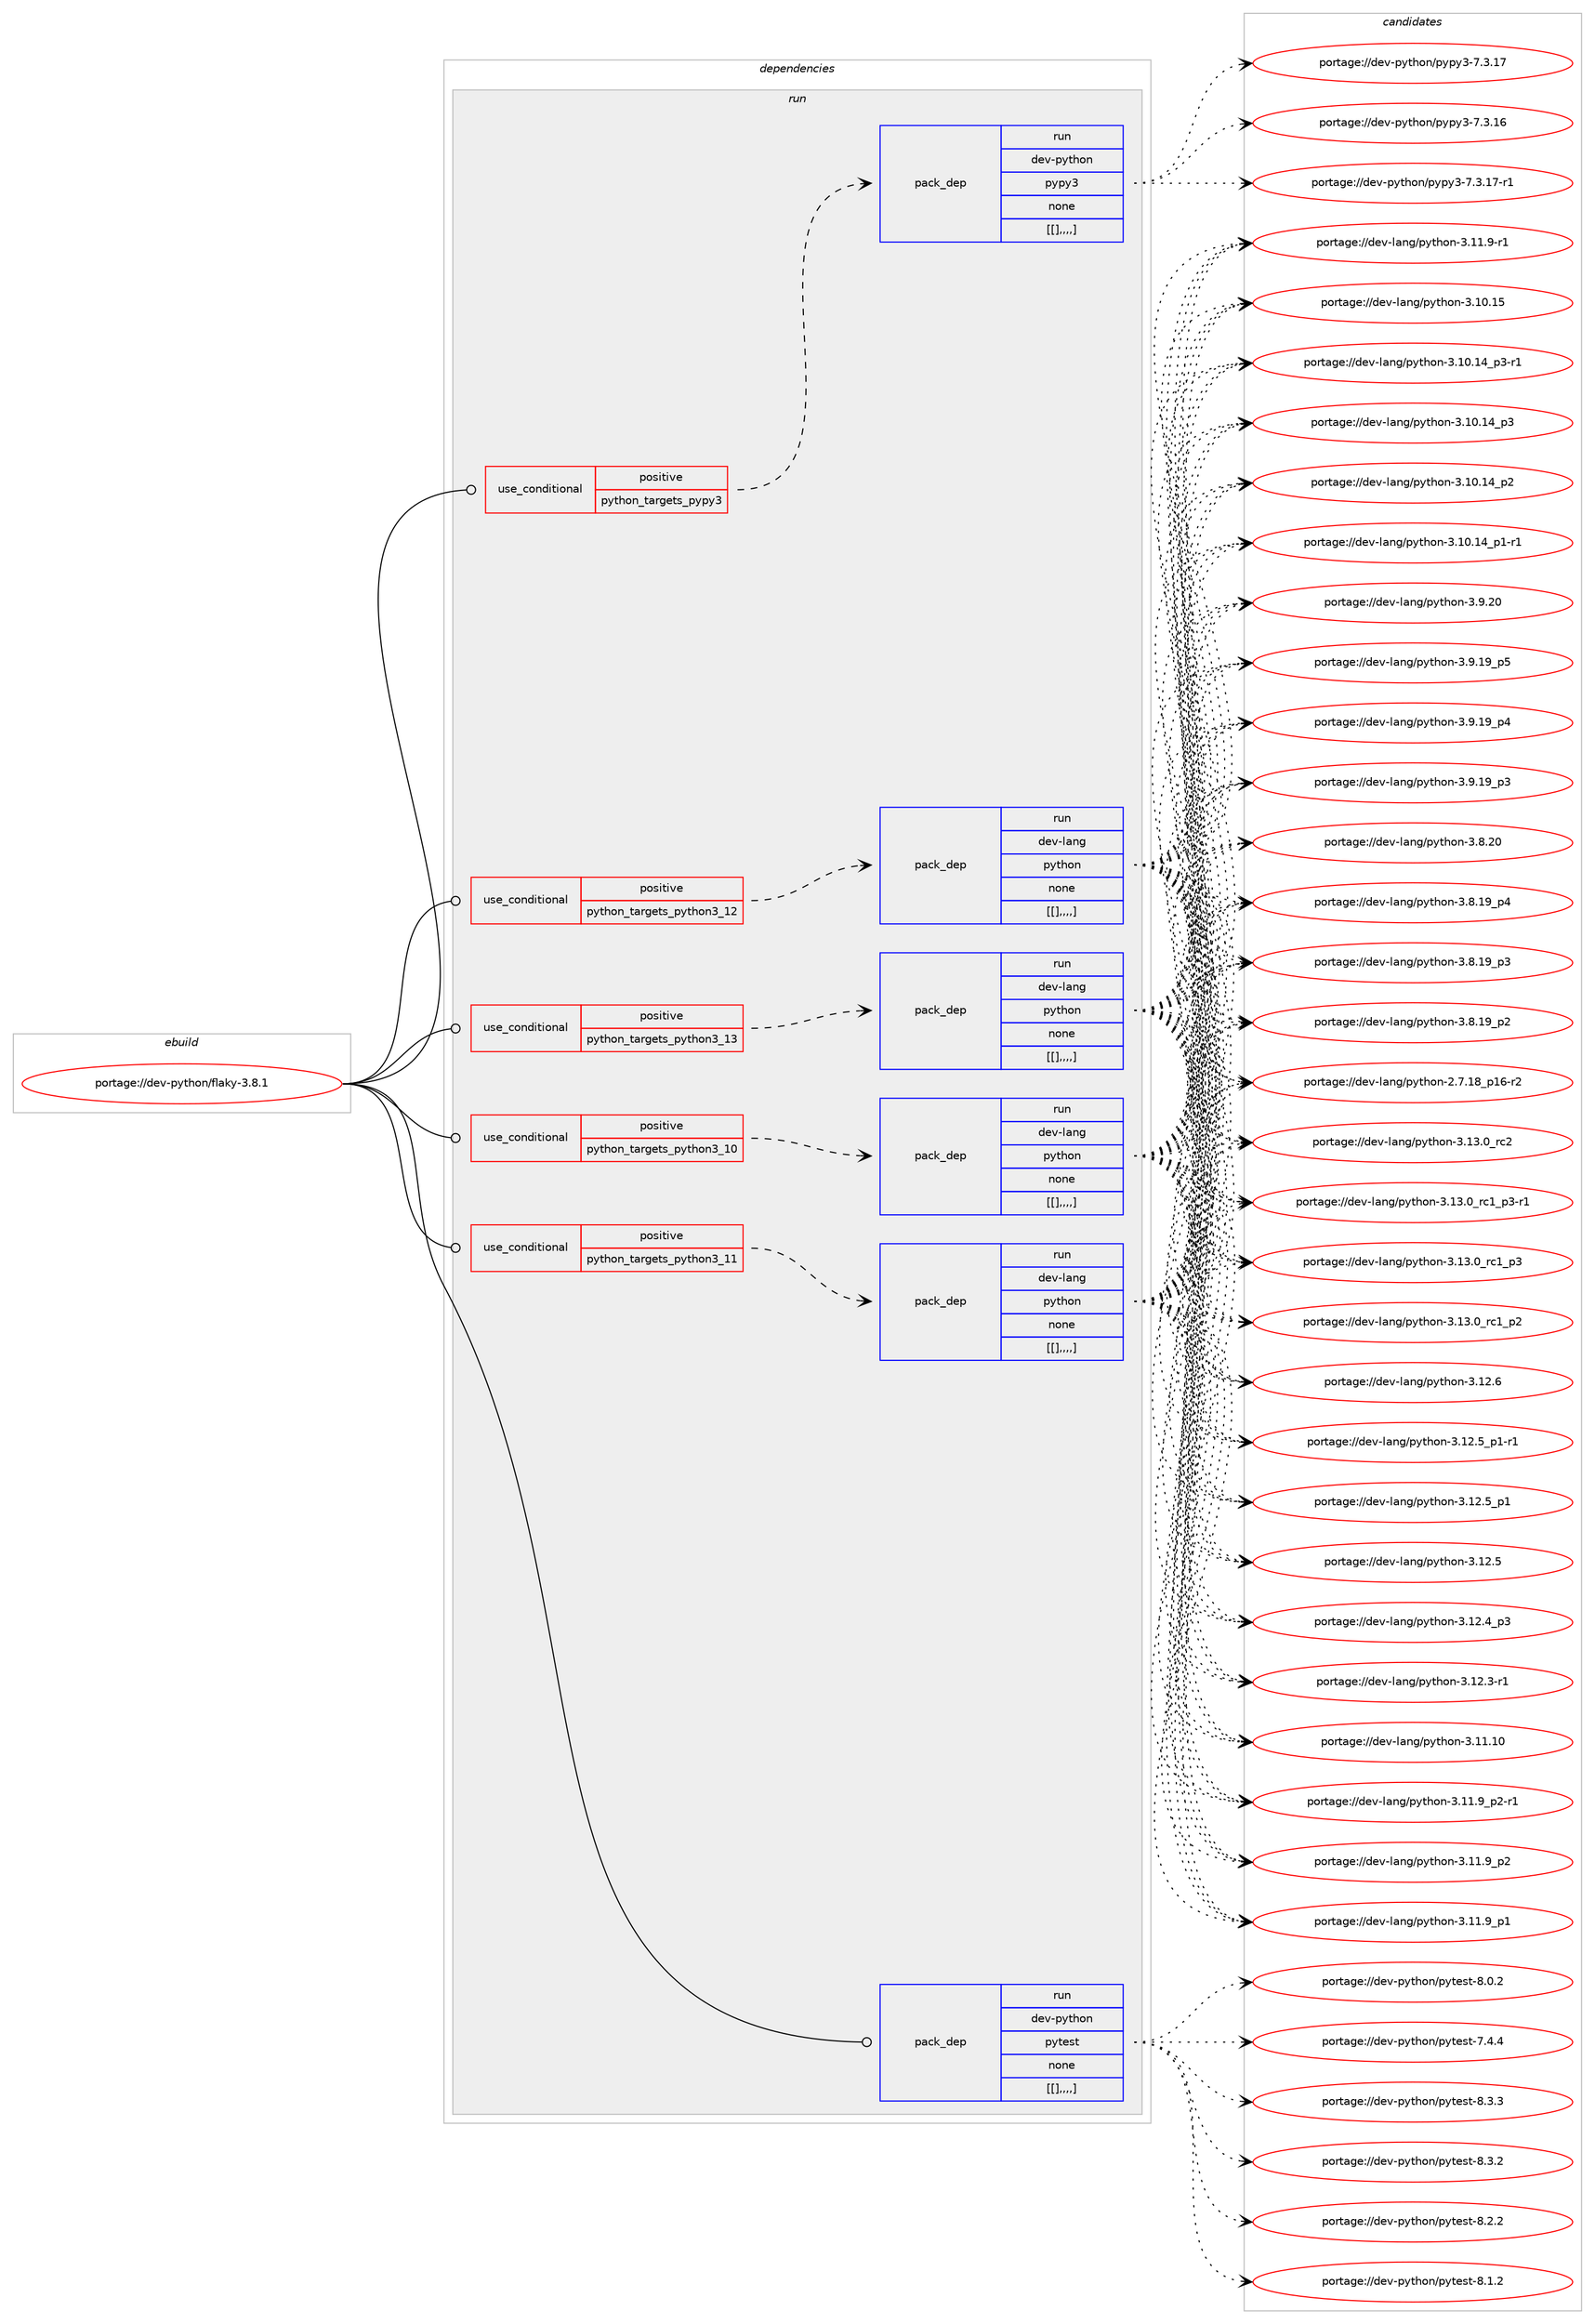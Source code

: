 digraph prolog {

# *************
# Graph options
# *************

newrank=true;
concentrate=true;
compound=true;
graph [rankdir=LR,fontname=Helvetica,fontsize=10,ranksep=1.5];#, ranksep=2.5, nodesep=0.2];
edge  [arrowhead=vee];
node  [fontname=Helvetica,fontsize=10];

# **********
# The ebuild
# **********

subgraph cluster_leftcol {
color=gray;
label=<<i>ebuild</i>>;
id [label="portage://dev-python/flaky-3.8.1", color=red, width=4, href="../dev-python/flaky-3.8.1.svg"];
}

# ****************
# The dependencies
# ****************

subgraph cluster_midcol {
color=gray;
label=<<i>dependencies</i>>;
subgraph cluster_compile {
fillcolor="#eeeeee";
style=filled;
label=<<i>compile</i>>;
}
subgraph cluster_compileandrun {
fillcolor="#eeeeee";
style=filled;
label=<<i>compile and run</i>>;
}
subgraph cluster_run {
fillcolor="#eeeeee";
style=filled;
label=<<i>run</i>>;
subgraph cond33377 {
dependency147285 [label=<<TABLE BORDER="0" CELLBORDER="1" CELLSPACING="0" CELLPADDING="4"><TR><TD ROWSPAN="3" CELLPADDING="10">use_conditional</TD></TR><TR><TD>positive</TD></TR><TR><TD>python_targets_pypy3</TD></TR></TABLE>>, shape=none, color=red];
subgraph pack112690 {
dependency147286 [label=<<TABLE BORDER="0" CELLBORDER="1" CELLSPACING="0" CELLPADDING="4" WIDTH="220"><TR><TD ROWSPAN="6" CELLPADDING="30">pack_dep</TD></TR><TR><TD WIDTH="110">run</TD></TR><TR><TD>dev-python</TD></TR><TR><TD>pypy3</TD></TR><TR><TD>none</TD></TR><TR><TD>[[],,,,]</TD></TR></TABLE>>, shape=none, color=blue];
}
dependency147285:e -> dependency147286:w [weight=20,style="dashed",arrowhead="vee"];
}
id:e -> dependency147285:w [weight=20,style="solid",arrowhead="odot"];
subgraph cond33378 {
dependency147287 [label=<<TABLE BORDER="0" CELLBORDER="1" CELLSPACING="0" CELLPADDING="4"><TR><TD ROWSPAN="3" CELLPADDING="10">use_conditional</TD></TR><TR><TD>positive</TD></TR><TR><TD>python_targets_python3_10</TD></TR></TABLE>>, shape=none, color=red];
subgraph pack112691 {
dependency147288 [label=<<TABLE BORDER="0" CELLBORDER="1" CELLSPACING="0" CELLPADDING="4" WIDTH="220"><TR><TD ROWSPAN="6" CELLPADDING="30">pack_dep</TD></TR><TR><TD WIDTH="110">run</TD></TR><TR><TD>dev-lang</TD></TR><TR><TD>python</TD></TR><TR><TD>none</TD></TR><TR><TD>[[],,,,]</TD></TR></TABLE>>, shape=none, color=blue];
}
dependency147287:e -> dependency147288:w [weight=20,style="dashed",arrowhead="vee"];
}
id:e -> dependency147287:w [weight=20,style="solid",arrowhead="odot"];
subgraph cond33379 {
dependency147289 [label=<<TABLE BORDER="0" CELLBORDER="1" CELLSPACING="0" CELLPADDING="4"><TR><TD ROWSPAN="3" CELLPADDING="10">use_conditional</TD></TR><TR><TD>positive</TD></TR><TR><TD>python_targets_python3_11</TD></TR></TABLE>>, shape=none, color=red];
subgraph pack112692 {
dependency147290 [label=<<TABLE BORDER="0" CELLBORDER="1" CELLSPACING="0" CELLPADDING="4" WIDTH="220"><TR><TD ROWSPAN="6" CELLPADDING="30">pack_dep</TD></TR><TR><TD WIDTH="110">run</TD></TR><TR><TD>dev-lang</TD></TR><TR><TD>python</TD></TR><TR><TD>none</TD></TR><TR><TD>[[],,,,]</TD></TR></TABLE>>, shape=none, color=blue];
}
dependency147289:e -> dependency147290:w [weight=20,style="dashed",arrowhead="vee"];
}
id:e -> dependency147289:w [weight=20,style="solid",arrowhead="odot"];
subgraph cond33380 {
dependency147291 [label=<<TABLE BORDER="0" CELLBORDER="1" CELLSPACING="0" CELLPADDING="4"><TR><TD ROWSPAN="3" CELLPADDING="10">use_conditional</TD></TR><TR><TD>positive</TD></TR><TR><TD>python_targets_python3_12</TD></TR></TABLE>>, shape=none, color=red];
subgraph pack112693 {
dependency147292 [label=<<TABLE BORDER="0" CELLBORDER="1" CELLSPACING="0" CELLPADDING="4" WIDTH="220"><TR><TD ROWSPAN="6" CELLPADDING="30">pack_dep</TD></TR><TR><TD WIDTH="110">run</TD></TR><TR><TD>dev-lang</TD></TR><TR><TD>python</TD></TR><TR><TD>none</TD></TR><TR><TD>[[],,,,]</TD></TR></TABLE>>, shape=none, color=blue];
}
dependency147291:e -> dependency147292:w [weight=20,style="dashed",arrowhead="vee"];
}
id:e -> dependency147291:w [weight=20,style="solid",arrowhead="odot"];
subgraph cond33381 {
dependency147293 [label=<<TABLE BORDER="0" CELLBORDER="1" CELLSPACING="0" CELLPADDING="4"><TR><TD ROWSPAN="3" CELLPADDING="10">use_conditional</TD></TR><TR><TD>positive</TD></TR><TR><TD>python_targets_python3_13</TD></TR></TABLE>>, shape=none, color=red];
subgraph pack112694 {
dependency147294 [label=<<TABLE BORDER="0" CELLBORDER="1" CELLSPACING="0" CELLPADDING="4" WIDTH="220"><TR><TD ROWSPAN="6" CELLPADDING="30">pack_dep</TD></TR><TR><TD WIDTH="110">run</TD></TR><TR><TD>dev-lang</TD></TR><TR><TD>python</TD></TR><TR><TD>none</TD></TR><TR><TD>[[],,,,]</TD></TR></TABLE>>, shape=none, color=blue];
}
dependency147293:e -> dependency147294:w [weight=20,style="dashed",arrowhead="vee"];
}
id:e -> dependency147293:w [weight=20,style="solid",arrowhead="odot"];
subgraph pack112695 {
dependency147295 [label=<<TABLE BORDER="0" CELLBORDER="1" CELLSPACING="0" CELLPADDING="4" WIDTH="220"><TR><TD ROWSPAN="6" CELLPADDING="30">pack_dep</TD></TR><TR><TD WIDTH="110">run</TD></TR><TR><TD>dev-python</TD></TR><TR><TD>pytest</TD></TR><TR><TD>none</TD></TR><TR><TD>[[],,,,]</TD></TR></TABLE>>, shape=none, color=blue];
}
id:e -> dependency147295:w [weight=20,style="solid",arrowhead="odot"];
}
}

# **************
# The candidates
# **************

subgraph cluster_choices {
rank=same;
color=gray;
label=<<i>candidates</i>>;

subgraph choice112690 {
color=black;
nodesep=1;
choice100101118451121211161041111104711212111212151455546514649554511449 [label="portage://dev-python/pypy3-7.3.17-r1", color=red, width=4,href="../dev-python/pypy3-7.3.17-r1.svg"];
choice10010111845112121116104111110471121211121215145554651464955 [label="portage://dev-python/pypy3-7.3.17", color=red, width=4,href="../dev-python/pypy3-7.3.17.svg"];
choice10010111845112121116104111110471121211121215145554651464954 [label="portage://dev-python/pypy3-7.3.16", color=red, width=4,href="../dev-python/pypy3-7.3.16.svg"];
dependency147286:e -> choice100101118451121211161041111104711212111212151455546514649554511449:w [style=dotted,weight="100"];
dependency147286:e -> choice10010111845112121116104111110471121211121215145554651464955:w [style=dotted,weight="100"];
dependency147286:e -> choice10010111845112121116104111110471121211121215145554651464954:w [style=dotted,weight="100"];
}
subgraph choice112691 {
color=black;
nodesep=1;
choice10010111845108971101034711212111610411111045514649514648951149950 [label="portage://dev-lang/python-3.13.0_rc2", color=red, width=4,href="../dev-lang/python-3.13.0_rc2.svg"];
choice1001011184510897110103471121211161041111104551464951464895114994995112514511449 [label="portage://dev-lang/python-3.13.0_rc1_p3-r1", color=red, width=4,href="../dev-lang/python-3.13.0_rc1_p3-r1.svg"];
choice100101118451089711010347112121116104111110455146495146489511499499511251 [label="portage://dev-lang/python-3.13.0_rc1_p3", color=red, width=4,href="../dev-lang/python-3.13.0_rc1_p3.svg"];
choice100101118451089711010347112121116104111110455146495146489511499499511250 [label="portage://dev-lang/python-3.13.0_rc1_p2", color=red, width=4,href="../dev-lang/python-3.13.0_rc1_p2.svg"];
choice10010111845108971101034711212111610411111045514649504654 [label="portage://dev-lang/python-3.12.6", color=red, width=4,href="../dev-lang/python-3.12.6.svg"];
choice1001011184510897110103471121211161041111104551464950465395112494511449 [label="portage://dev-lang/python-3.12.5_p1-r1", color=red, width=4,href="../dev-lang/python-3.12.5_p1-r1.svg"];
choice100101118451089711010347112121116104111110455146495046539511249 [label="portage://dev-lang/python-3.12.5_p1", color=red, width=4,href="../dev-lang/python-3.12.5_p1.svg"];
choice10010111845108971101034711212111610411111045514649504653 [label="portage://dev-lang/python-3.12.5", color=red, width=4,href="../dev-lang/python-3.12.5.svg"];
choice100101118451089711010347112121116104111110455146495046529511251 [label="portage://dev-lang/python-3.12.4_p3", color=red, width=4,href="../dev-lang/python-3.12.4_p3.svg"];
choice100101118451089711010347112121116104111110455146495046514511449 [label="portage://dev-lang/python-3.12.3-r1", color=red, width=4,href="../dev-lang/python-3.12.3-r1.svg"];
choice1001011184510897110103471121211161041111104551464949464948 [label="portage://dev-lang/python-3.11.10", color=red, width=4,href="../dev-lang/python-3.11.10.svg"];
choice1001011184510897110103471121211161041111104551464949465795112504511449 [label="portage://dev-lang/python-3.11.9_p2-r1", color=red, width=4,href="../dev-lang/python-3.11.9_p2-r1.svg"];
choice100101118451089711010347112121116104111110455146494946579511250 [label="portage://dev-lang/python-3.11.9_p2", color=red, width=4,href="../dev-lang/python-3.11.9_p2.svg"];
choice100101118451089711010347112121116104111110455146494946579511249 [label="portage://dev-lang/python-3.11.9_p1", color=red, width=4,href="../dev-lang/python-3.11.9_p1.svg"];
choice100101118451089711010347112121116104111110455146494946574511449 [label="portage://dev-lang/python-3.11.9-r1", color=red, width=4,href="../dev-lang/python-3.11.9-r1.svg"];
choice1001011184510897110103471121211161041111104551464948464953 [label="portage://dev-lang/python-3.10.15", color=red, width=4,href="../dev-lang/python-3.10.15.svg"];
choice100101118451089711010347112121116104111110455146494846495295112514511449 [label="portage://dev-lang/python-3.10.14_p3-r1", color=red, width=4,href="../dev-lang/python-3.10.14_p3-r1.svg"];
choice10010111845108971101034711212111610411111045514649484649529511251 [label="portage://dev-lang/python-3.10.14_p3", color=red, width=4,href="../dev-lang/python-3.10.14_p3.svg"];
choice10010111845108971101034711212111610411111045514649484649529511250 [label="portage://dev-lang/python-3.10.14_p2", color=red, width=4,href="../dev-lang/python-3.10.14_p2.svg"];
choice100101118451089711010347112121116104111110455146494846495295112494511449 [label="portage://dev-lang/python-3.10.14_p1-r1", color=red, width=4,href="../dev-lang/python-3.10.14_p1-r1.svg"];
choice10010111845108971101034711212111610411111045514657465048 [label="portage://dev-lang/python-3.9.20", color=red, width=4,href="../dev-lang/python-3.9.20.svg"];
choice100101118451089711010347112121116104111110455146574649579511253 [label="portage://dev-lang/python-3.9.19_p5", color=red, width=4,href="../dev-lang/python-3.9.19_p5.svg"];
choice100101118451089711010347112121116104111110455146574649579511252 [label="portage://dev-lang/python-3.9.19_p4", color=red, width=4,href="../dev-lang/python-3.9.19_p4.svg"];
choice100101118451089711010347112121116104111110455146574649579511251 [label="portage://dev-lang/python-3.9.19_p3", color=red, width=4,href="../dev-lang/python-3.9.19_p3.svg"];
choice10010111845108971101034711212111610411111045514656465048 [label="portage://dev-lang/python-3.8.20", color=red, width=4,href="../dev-lang/python-3.8.20.svg"];
choice100101118451089711010347112121116104111110455146564649579511252 [label="portage://dev-lang/python-3.8.19_p4", color=red, width=4,href="../dev-lang/python-3.8.19_p4.svg"];
choice100101118451089711010347112121116104111110455146564649579511251 [label="portage://dev-lang/python-3.8.19_p3", color=red, width=4,href="../dev-lang/python-3.8.19_p3.svg"];
choice100101118451089711010347112121116104111110455146564649579511250 [label="portage://dev-lang/python-3.8.19_p2", color=red, width=4,href="../dev-lang/python-3.8.19_p2.svg"];
choice100101118451089711010347112121116104111110455046554649569511249544511450 [label="portage://dev-lang/python-2.7.18_p16-r2", color=red, width=4,href="../dev-lang/python-2.7.18_p16-r2.svg"];
dependency147288:e -> choice10010111845108971101034711212111610411111045514649514648951149950:w [style=dotted,weight="100"];
dependency147288:e -> choice1001011184510897110103471121211161041111104551464951464895114994995112514511449:w [style=dotted,weight="100"];
dependency147288:e -> choice100101118451089711010347112121116104111110455146495146489511499499511251:w [style=dotted,weight="100"];
dependency147288:e -> choice100101118451089711010347112121116104111110455146495146489511499499511250:w [style=dotted,weight="100"];
dependency147288:e -> choice10010111845108971101034711212111610411111045514649504654:w [style=dotted,weight="100"];
dependency147288:e -> choice1001011184510897110103471121211161041111104551464950465395112494511449:w [style=dotted,weight="100"];
dependency147288:e -> choice100101118451089711010347112121116104111110455146495046539511249:w [style=dotted,weight="100"];
dependency147288:e -> choice10010111845108971101034711212111610411111045514649504653:w [style=dotted,weight="100"];
dependency147288:e -> choice100101118451089711010347112121116104111110455146495046529511251:w [style=dotted,weight="100"];
dependency147288:e -> choice100101118451089711010347112121116104111110455146495046514511449:w [style=dotted,weight="100"];
dependency147288:e -> choice1001011184510897110103471121211161041111104551464949464948:w [style=dotted,weight="100"];
dependency147288:e -> choice1001011184510897110103471121211161041111104551464949465795112504511449:w [style=dotted,weight="100"];
dependency147288:e -> choice100101118451089711010347112121116104111110455146494946579511250:w [style=dotted,weight="100"];
dependency147288:e -> choice100101118451089711010347112121116104111110455146494946579511249:w [style=dotted,weight="100"];
dependency147288:e -> choice100101118451089711010347112121116104111110455146494946574511449:w [style=dotted,weight="100"];
dependency147288:e -> choice1001011184510897110103471121211161041111104551464948464953:w [style=dotted,weight="100"];
dependency147288:e -> choice100101118451089711010347112121116104111110455146494846495295112514511449:w [style=dotted,weight="100"];
dependency147288:e -> choice10010111845108971101034711212111610411111045514649484649529511251:w [style=dotted,weight="100"];
dependency147288:e -> choice10010111845108971101034711212111610411111045514649484649529511250:w [style=dotted,weight="100"];
dependency147288:e -> choice100101118451089711010347112121116104111110455146494846495295112494511449:w [style=dotted,weight="100"];
dependency147288:e -> choice10010111845108971101034711212111610411111045514657465048:w [style=dotted,weight="100"];
dependency147288:e -> choice100101118451089711010347112121116104111110455146574649579511253:w [style=dotted,weight="100"];
dependency147288:e -> choice100101118451089711010347112121116104111110455146574649579511252:w [style=dotted,weight="100"];
dependency147288:e -> choice100101118451089711010347112121116104111110455146574649579511251:w [style=dotted,weight="100"];
dependency147288:e -> choice10010111845108971101034711212111610411111045514656465048:w [style=dotted,weight="100"];
dependency147288:e -> choice100101118451089711010347112121116104111110455146564649579511252:w [style=dotted,weight="100"];
dependency147288:e -> choice100101118451089711010347112121116104111110455146564649579511251:w [style=dotted,weight="100"];
dependency147288:e -> choice100101118451089711010347112121116104111110455146564649579511250:w [style=dotted,weight="100"];
dependency147288:e -> choice100101118451089711010347112121116104111110455046554649569511249544511450:w [style=dotted,weight="100"];
}
subgraph choice112692 {
color=black;
nodesep=1;
choice10010111845108971101034711212111610411111045514649514648951149950 [label="portage://dev-lang/python-3.13.0_rc2", color=red, width=4,href="../dev-lang/python-3.13.0_rc2.svg"];
choice1001011184510897110103471121211161041111104551464951464895114994995112514511449 [label="portage://dev-lang/python-3.13.0_rc1_p3-r1", color=red, width=4,href="../dev-lang/python-3.13.0_rc1_p3-r1.svg"];
choice100101118451089711010347112121116104111110455146495146489511499499511251 [label="portage://dev-lang/python-3.13.0_rc1_p3", color=red, width=4,href="../dev-lang/python-3.13.0_rc1_p3.svg"];
choice100101118451089711010347112121116104111110455146495146489511499499511250 [label="portage://dev-lang/python-3.13.0_rc1_p2", color=red, width=4,href="../dev-lang/python-3.13.0_rc1_p2.svg"];
choice10010111845108971101034711212111610411111045514649504654 [label="portage://dev-lang/python-3.12.6", color=red, width=4,href="../dev-lang/python-3.12.6.svg"];
choice1001011184510897110103471121211161041111104551464950465395112494511449 [label="portage://dev-lang/python-3.12.5_p1-r1", color=red, width=4,href="../dev-lang/python-3.12.5_p1-r1.svg"];
choice100101118451089711010347112121116104111110455146495046539511249 [label="portage://dev-lang/python-3.12.5_p1", color=red, width=4,href="../dev-lang/python-3.12.5_p1.svg"];
choice10010111845108971101034711212111610411111045514649504653 [label="portage://dev-lang/python-3.12.5", color=red, width=4,href="../dev-lang/python-3.12.5.svg"];
choice100101118451089711010347112121116104111110455146495046529511251 [label="portage://dev-lang/python-3.12.4_p3", color=red, width=4,href="../dev-lang/python-3.12.4_p3.svg"];
choice100101118451089711010347112121116104111110455146495046514511449 [label="portage://dev-lang/python-3.12.3-r1", color=red, width=4,href="../dev-lang/python-3.12.3-r1.svg"];
choice1001011184510897110103471121211161041111104551464949464948 [label="portage://dev-lang/python-3.11.10", color=red, width=4,href="../dev-lang/python-3.11.10.svg"];
choice1001011184510897110103471121211161041111104551464949465795112504511449 [label="portage://dev-lang/python-3.11.9_p2-r1", color=red, width=4,href="../dev-lang/python-3.11.9_p2-r1.svg"];
choice100101118451089711010347112121116104111110455146494946579511250 [label="portage://dev-lang/python-3.11.9_p2", color=red, width=4,href="../dev-lang/python-3.11.9_p2.svg"];
choice100101118451089711010347112121116104111110455146494946579511249 [label="portage://dev-lang/python-3.11.9_p1", color=red, width=4,href="../dev-lang/python-3.11.9_p1.svg"];
choice100101118451089711010347112121116104111110455146494946574511449 [label="portage://dev-lang/python-3.11.9-r1", color=red, width=4,href="../dev-lang/python-3.11.9-r1.svg"];
choice1001011184510897110103471121211161041111104551464948464953 [label="portage://dev-lang/python-3.10.15", color=red, width=4,href="../dev-lang/python-3.10.15.svg"];
choice100101118451089711010347112121116104111110455146494846495295112514511449 [label="portage://dev-lang/python-3.10.14_p3-r1", color=red, width=4,href="../dev-lang/python-3.10.14_p3-r1.svg"];
choice10010111845108971101034711212111610411111045514649484649529511251 [label="portage://dev-lang/python-3.10.14_p3", color=red, width=4,href="../dev-lang/python-3.10.14_p3.svg"];
choice10010111845108971101034711212111610411111045514649484649529511250 [label="portage://dev-lang/python-3.10.14_p2", color=red, width=4,href="../dev-lang/python-3.10.14_p2.svg"];
choice100101118451089711010347112121116104111110455146494846495295112494511449 [label="portage://dev-lang/python-3.10.14_p1-r1", color=red, width=4,href="../dev-lang/python-3.10.14_p1-r1.svg"];
choice10010111845108971101034711212111610411111045514657465048 [label="portage://dev-lang/python-3.9.20", color=red, width=4,href="../dev-lang/python-3.9.20.svg"];
choice100101118451089711010347112121116104111110455146574649579511253 [label="portage://dev-lang/python-3.9.19_p5", color=red, width=4,href="../dev-lang/python-3.9.19_p5.svg"];
choice100101118451089711010347112121116104111110455146574649579511252 [label="portage://dev-lang/python-3.9.19_p4", color=red, width=4,href="../dev-lang/python-3.9.19_p4.svg"];
choice100101118451089711010347112121116104111110455146574649579511251 [label="portage://dev-lang/python-3.9.19_p3", color=red, width=4,href="../dev-lang/python-3.9.19_p3.svg"];
choice10010111845108971101034711212111610411111045514656465048 [label="portage://dev-lang/python-3.8.20", color=red, width=4,href="../dev-lang/python-3.8.20.svg"];
choice100101118451089711010347112121116104111110455146564649579511252 [label="portage://dev-lang/python-3.8.19_p4", color=red, width=4,href="../dev-lang/python-3.8.19_p4.svg"];
choice100101118451089711010347112121116104111110455146564649579511251 [label="portage://dev-lang/python-3.8.19_p3", color=red, width=4,href="../dev-lang/python-3.8.19_p3.svg"];
choice100101118451089711010347112121116104111110455146564649579511250 [label="portage://dev-lang/python-3.8.19_p2", color=red, width=4,href="../dev-lang/python-3.8.19_p2.svg"];
choice100101118451089711010347112121116104111110455046554649569511249544511450 [label="portage://dev-lang/python-2.7.18_p16-r2", color=red, width=4,href="../dev-lang/python-2.7.18_p16-r2.svg"];
dependency147290:e -> choice10010111845108971101034711212111610411111045514649514648951149950:w [style=dotted,weight="100"];
dependency147290:e -> choice1001011184510897110103471121211161041111104551464951464895114994995112514511449:w [style=dotted,weight="100"];
dependency147290:e -> choice100101118451089711010347112121116104111110455146495146489511499499511251:w [style=dotted,weight="100"];
dependency147290:e -> choice100101118451089711010347112121116104111110455146495146489511499499511250:w [style=dotted,weight="100"];
dependency147290:e -> choice10010111845108971101034711212111610411111045514649504654:w [style=dotted,weight="100"];
dependency147290:e -> choice1001011184510897110103471121211161041111104551464950465395112494511449:w [style=dotted,weight="100"];
dependency147290:e -> choice100101118451089711010347112121116104111110455146495046539511249:w [style=dotted,weight="100"];
dependency147290:e -> choice10010111845108971101034711212111610411111045514649504653:w [style=dotted,weight="100"];
dependency147290:e -> choice100101118451089711010347112121116104111110455146495046529511251:w [style=dotted,weight="100"];
dependency147290:e -> choice100101118451089711010347112121116104111110455146495046514511449:w [style=dotted,weight="100"];
dependency147290:e -> choice1001011184510897110103471121211161041111104551464949464948:w [style=dotted,weight="100"];
dependency147290:e -> choice1001011184510897110103471121211161041111104551464949465795112504511449:w [style=dotted,weight="100"];
dependency147290:e -> choice100101118451089711010347112121116104111110455146494946579511250:w [style=dotted,weight="100"];
dependency147290:e -> choice100101118451089711010347112121116104111110455146494946579511249:w [style=dotted,weight="100"];
dependency147290:e -> choice100101118451089711010347112121116104111110455146494946574511449:w [style=dotted,weight="100"];
dependency147290:e -> choice1001011184510897110103471121211161041111104551464948464953:w [style=dotted,weight="100"];
dependency147290:e -> choice100101118451089711010347112121116104111110455146494846495295112514511449:w [style=dotted,weight="100"];
dependency147290:e -> choice10010111845108971101034711212111610411111045514649484649529511251:w [style=dotted,weight="100"];
dependency147290:e -> choice10010111845108971101034711212111610411111045514649484649529511250:w [style=dotted,weight="100"];
dependency147290:e -> choice100101118451089711010347112121116104111110455146494846495295112494511449:w [style=dotted,weight="100"];
dependency147290:e -> choice10010111845108971101034711212111610411111045514657465048:w [style=dotted,weight="100"];
dependency147290:e -> choice100101118451089711010347112121116104111110455146574649579511253:w [style=dotted,weight="100"];
dependency147290:e -> choice100101118451089711010347112121116104111110455146574649579511252:w [style=dotted,weight="100"];
dependency147290:e -> choice100101118451089711010347112121116104111110455146574649579511251:w [style=dotted,weight="100"];
dependency147290:e -> choice10010111845108971101034711212111610411111045514656465048:w [style=dotted,weight="100"];
dependency147290:e -> choice100101118451089711010347112121116104111110455146564649579511252:w [style=dotted,weight="100"];
dependency147290:e -> choice100101118451089711010347112121116104111110455146564649579511251:w [style=dotted,weight="100"];
dependency147290:e -> choice100101118451089711010347112121116104111110455146564649579511250:w [style=dotted,weight="100"];
dependency147290:e -> choice100101118451089711010347112121116104111110455046554649569511249544511450:w [style=dotted,weight="100"];
}
subgraph choice112693 {
color=black;
nodesep=1;
choice10010111845108971101034711212111610411111045514649514648951149950 [label="portage://dev-lang/python-3.13.0_rc2", color=red, width=4,href="../dev-lang/python-3.13.0_rc2.svg"];
choice1001011184510897110103471121211161041111104551464951464895114994995112514511449 [label="portage://dev-lang/python-3.13.0_rc1_p3-r1", color=red, width=4,href="../dev-lang/python-3.13.0_rc1_p3-r1.svg"];
choice100101118451089711010347112121116104111110455146495146489511499499511251 [label="portage://dev-lang/python-3.13.0_rc1_p3", color=red, width=4,href="../dev-lang/python-3.13.0_rc1_p3.svg"];
choice100101118451089711010347112121116104111110455146495146489511499499511250 [label="portage://dev-lang/python-3.13.0_rc1_p2", color=red, width=4,href="../dev-lang/python-3.13.0_rc1_p2.svg"];
choice10010111845108971101034711212111610411111045514649504654 [label="portage://dev-lang/python-3.12.6", color=red, width=4,href="../dev-lang/python-3.12.6.svg"];
choice1001011184510897110103471121211161041111104551464950465395112494511449 [label="portage://dev-lang/python-3.12.5_p1-r1", color=red, width=4,href="../dev-lang/python-3.12.5_p1-r1.svg"];
choice100101118451089711010347112121116104111110455146495046539511249 [label="portage://dev-lang/python-3.12.5_p1", color=red, width=4,href="../dev-lang/python-3.12.5_p1.svg"];
choice10010111845108971101034711212111610411111045514649504653 [label="portage://dev-lang/python-3.12.5", color=red, width=4,href="../dev-lang/python-3.12.5.svg"];
choice100101118451089711010347112121116104111110455146495046529511251 [label="portage://dev-lang/python-3.12.4_p3", color=red, width=4,href="../dev-lang/python-3.12.4_p3.svg"];
choice100101118451089711010347112121116104111110455146495046514511449 [label="portage://dev-lang/python-3.12.3-r1", color=red, width=4,href="../dev-lang/python-3.12.3-r1.svg"];
choice1001011184510897110103471121211161041111104551464949464948 [label="portage://dev-lang/python-3.11.10", color=red, width=4,href="../dev-lang/python-3.11.10.svg"];
choice1001011184510897110103471121211161041111104551464949465795112504511449 [label="portage://dev-lang/python-3.11.9_p2-r1", color=red, width=4,href="../dev-lang/python-3.11.9_p2-r1.svg"];
choice100101118451089711010347112121116104111110455146494946579511250 [label="portage://dev-lang/python-3.11.9_p2", color=red, width=4,href="../dev-lang/python-3.11.9_p2.svg"];
choice100101118451089711010347112121116104111110455146494946579511249 [label="portage://dev-lang/python-3.11.9_p1", color=red, width=4,href="../dev-lang/python-3.11.9_p1.svg"];
choice100101118451089711010347112121116104111110455146494946574511449 [label="portage://dev-lang/python-3.11.9-r1", color=red, width=4,href="../dev-lang/python-3.11.9-r1.svg"];
choice1001011184510897110103471121211161041111104551464948464953 [label="portage://dev-lang/python-3.10.15", color=red, width=4,href="../dev-lang/python-3.10.15.svg"];
choice100101118451089711010347112121116104111110455146494846495295112514511449 [label="portage://dev-lang/python-3.10.14_p3-r1", color=red, width=4,href="../dev-lang/python-3.10.14_p3-r1.svg"];
choice10010111845108971101034711212111610411111045514649484649529511251 [label="portage://dev-lang/python-3.10.14_p3", color=red, width=4,href="../dev-lang/python-3.10.14_p3.svg"];
choice10010111845108971101034711212111610411111045514649484649529511250 [label="portage://dev-lang/python-3.10.14_p2", color=red, width=4,href="../dev-lang/python-3.10.14_p2.svg"];
choice100101118451089711010347112121116104111110455146494846495295112494511449 [label="portage://dev-lang/python-3.10.14_p1-r1", color=red, width=4,href="../dev-lang/python-3.10.14_p1-r1.svg"];
choice10010111845108971101034711212111610411111045514657465048 [label="portage://dev-lang/python-3.9.20", color=red, width=4,href="../dev-lang/python-3.9.20.svg"];
choice100101118451089711010347112121116104111110455146574649579511253 [label="portage://dev-lang/python-3.9.19_p5", color=red, width=4,href="../dev-lang/python-3.9.19_p5.svg"];
choice100101118451089711010347112121116104111110455146574649579511252 [label="portage://dev-lang/python-3.9.19_p4", color=red, width=4,href="../dev-lang/python-3.9.19_p4.svg"];
choice100101118451089711010347112121116104111110455146574649579511251 [label="portage://dev-lang/python-3.9.19_p3", color=red, width=4,href="../dev-lang/python-3.9.19_p3.svg"];
choice10010111845108971101034711212111610411111045514656465048 [label="portage://dev-lang/python-3.8.20", color=red, width=4,href="../dev-lang/python-3.8.20.svg"];
choice100101118451089711010347112121116104111110455146564649579511252 [label="portage://dev-lang/python-3.8.19_p4", color=red, width=4,href="../dev-lang/python-3.8.19_p4.svg"];
choice100101118451089711010347112121116104111110455146564649579511251 [label="portage://dev-lang/python-3.8.19_p3", color=red, width=4,href="../dev-lang/python-3.8.19_p3.svg"];
choice100101118451089711010347112121116104111110455146564649579511250 [label="portage://dev-lang/python-3.8.19_p2", color=red, width=4,href="../dev-lang/python-3.8.19_p2.svg"];
choice100101118451089711010347112121116104111110455046554649569511249544511450 [label="portage://dev-lang/python-2.7.18_p16-r2", color=red, width=4,href="../dev-lang/python-2.7.18_p16-r2.svg"];
dependency147292:e -> choice10010111845108971101034711212111610411111045514649514648951149950:w [style=dotted,weight="100"];
dependency147292:e -> choice1001011184510897110103471121211161041111104551464951464895114994995112514511449:w [style=dotted,weight="100"];
dependency147292:e -> choice100101118451089711010347112121116104111110455146495146489511499499511251:w [style=dotted,weight="100"];
dependency147292:e -> choice100101118451089711010347112121116104111110455146495146489511499499511250:w [style=dotted,weight="100"];
dependency147292:e -> choice10010111845108971101034711212111610411111045514649504654:w [style=dotted,weight="100"];
dependency147292:e -> choice1001011184510897110103471121211161041111104551464950465395112494511449:w [style=dotted,weight="100"];
dependency147292:e -> choice100101118451089711010347112121116104111110455146495046539511249:w [style=dotted,weight="100"];
dependency147292:e -> choice10010111845108971101034711212111610411111045514649504653:w [style=dotted,weight="100"];
dependency147292:e -> choice100101118451089711010347112121116104111110455146495046529511251:w [style=dotted,weight="100"];
dependency147292:e -> choice100101118451089711010347112121116104111110455146495046514511449:w [style=dotted,weight="100"];
dependency147292:e -> choice1001011184510897110103471121211161041111104551464949464948:w [style=dotted,weight="100"];
dependency147292:e -> choice1001011184510897110103471121211161041111104551464949465795112504511449:w [style=dotted,weight="100"];
dependency147292:e -> choice100101118451089711010347112121116104111110455146494946579511250:w [style=dotted,weight="100"];
dependency147292:e -> choice100101118451089711010347112121116104111110455146494946579511249:w [style=dotted,weight="100"];
dependency147292:e -> choice100101118451089711010347112121116104111110455146494946574511449:w [style=dotted,weight="100"];
dependency147292:e -> choice1001011184510897110103471121211161041111104551464948464953:w [style=dotted,weight="100"];
dependency147292:e -> choice100101118451089711010347112121116104111110455146494846495295112514511449:w [style=dotted,weight="100"];
dependency147292:e -> choice10010111845108971101034711212111610411111045514649484649529511251:w [style=dotted,weight="100"];
dependency147292:e -> choice10010111845108971101034711212111610411111045514649484649529511250:w [style=dotted,weight="100"];
dependency147292:e -> choice100101118451089711010347112121116104111110455146494846495295112494511449:w [style=dotted,weight="100"];
dependency147292:e -> choice10010111845108971101034711212111610411111045514657465048:w [style=dotted,weight="100"];
dependency147292:e -> choice100101118451089711010347112121116104111110455146574649579511253:w [style=dotted,weight="100"];
dependency147292:e -> choice100101118451089711010347112121116104111110455146574649579511252:w [style=dotted,weight="100"];
dependency147292:e -> choice100101118451089711010347112121116104111110455146574649579511251:w [style=dotted,weight="100"];
dependency147292:e -> choice10010111845108971101034711212111610411111045514656465048:w [style=dotted,weight="100"];
dependency147292:e -> choice100101118451089711010347112121116104111110455146564649579511252:w [style=dotted,weight="100"];
dependency147292:e -> choice100101118451089711010347112121116104111110455146564649579511251:w [style=dotted,weight="100"];
dependency147292:e -> choice100101118451089711010347112121116104111110455146564649579511250:w [style=dotted,weight="100"];
dependency147292:e -> choice100101118451089711010347112121116104111110455046554649569511249544511450:w [style=dotted,weight="100"];
}
subgraph choice112694 {
color=black;
nodesep=1;
choice10010111845108971101034711212111610411111045514649514648951149950 [label="portage://dev-lang/python-3.13.0_rc2", color=red, width=4,href="../dev-lang/python-3.13.0_rc2.svg"];
choice1001011184510897110103471121211161041111104551464951464895114994995112514511449 [label="portage://dev-lang/python-3.13.0_rc1_p3-r1", color=red, width=4,href="../dev-lang/python-3.13.0_rc1_p3-r1.svg"];
choice100101118451089711010347112121116104111110455146495146489511499499511251 [label="portage://dev-lang/python-3.13.0_rc1_p3", color=red, width=4,href="../dev-lang/python-3.13.0_rc1_p3.svg"];
choice100101118451089711010347112121116104111110455146495146489511499499511250 [label="portage://dev-lang/python-3.13.0_rc1_p2", color=red, width=4,href="../dev-lang/python-3.13.0_rc1_p2.svg"];
choice10010111845108971101034711212111610411111045514649504654 [label="portage://dev-lang/python-3.12.6", color=red, width=4,href="../dev-lang/python-3.12.6.svg"];
choice1001011184510897110103471121211161041111104551464950465395112494511449 [label="portage://dev-lang/python-3.12.5_p1-r1", color=red, width=4,href="../dev-lang/python-3.12.5_p1-r1.svg"];
choice100101118451089711010347112121116104111110455146495046539511249 [label="portage://dev-lang/python-3.12.5_p1", color=red, width=4,href="../dev-lang/python-3.12.5_p1.svg"];
choice10010111845108971101034711212111610411111045514649504653 [label="portage://dev-lang/python-3.12.5", color=red, width=4,href="../dev-lang/python-3.12.5.svg"];
choice100101118451089711010347112121116104111110455146495046529511251 [label="portage://dev-lang/python-3.12.4_p3", color=red, width=4,href="../dev-lang/python-3.12.4_p3.svg"];
choice100101118451089711010347112121116104111110455146495046514511449 [label="portage://dev-lang/python-3.12.3-r1", color=red, width=4,href="../dev-lang/python-3.12.3-r1.svg"];
choice1001011184510897110103471121211161041111104551464949464948 [label="portage://dev-lang/python-3.11.10", color=red, width=4,href="../dev-lang/python-3.11.10.svg"];
choice1001011184510897110103471121211161041111104551464949465795112504511449 [label="portage://dev-lang/python-3.11.9_p2-r1", color=red, width=4,href="../dev-lang/python-3.11.9_p2-r1.svg"];
choice100101118451089711010347112121116104111110455146494946579511250 [label="portage://dev-lang/python-3.11.9_p2", color=red, width=4,href="../dev-lang/python-3.11.9_p2.svg"];
choice100101118451089711010347112121116104111110455146494946579511249 [label="portage://dev-lang/python-3.11.9_p1", color=red, width=4,href="../dev-lang/python-3.11.9_p1.svg"];
choice100101118451089711010347112121116104111110455146494946574511449 [label="portage://dev-lang/python-3.11.9-r1", color=red, width=4,href="../dev-lang/python-3.11.9-r1.svg"];
choice1001011184510897110103471121211161041111104551464948464953 [label="portage://dev-lang/python-3.10.15", color=red, width=4,href="../dev-lang/python-3.10.15.svg"];
choice100101118451089711010347112121116104111110455146494846495295112514511449 [label="portage://dev-lang/python-3.10.14_p3-r1", color=red, width=4,href="../dev-lang/python-3.10.14_p3-r1.svg"];
choice10010111845108971101034711212111610411111045514649484649529511251 [label="portage://dev-lang/python-3.10.14_p3", color=red, width=4,href="../dev-lang/python-3.10.14_p3.svg"];
choice10010111845108971101034711212111610411111045514649484649529511250 [label="portage://dev-lang/python-3.10.14_p2", color=red, width=4,href="../dev-lang/python-3.10.14_p2.svg"];
choice100101118451089711010347112121116104111110455146494846495295112494511449 [label="portage://dev-lang/python-3.10.14_p1-r1", color=red, width=4,href="../dev-lang/python-3.10.14_p1-r1.svg"];
choice10010111845108971101034711212111610411111045514657465048 [label="portage://dev-lang/python-3.9.20", color=red, width=4,href="../dev-lang/python-3.9.20.svg"];
choice100101118451089711010347112121116104111110455146574649579511253 [label="portage://dev-lang/python-3.9.19_p5", color=red, width=4,href="../dev-lang/python-3.9.19_p5.svg"];
choice100101118451089711010347112121116104111110455146574649579511252 [label="portage://dev-lang/python-3.9.19_p4", color=red, width=4,href="../dev-lang/python-3.9.19_p4.svg"];
choice100101118451089711010347112121116104111110455146574649579511251 [label="portage://dev-lang/python-3.9.19_p3", color=red, width=4,href="../dev-lang/python-3.9.19_p3.svg"];
choice10010111845108971101034711212111610411111045514656465048 [label="portage://dev-lang/python-3.8.20", color=red, width=4,href="../dev-lang/python-3.8.20.svg"];
choice100101118451089711010347112121116104111110455146564649579511252 [label="portage://dev-lang/python-3.8.19_p4", color=red, width=4,href="../dev-lang/python-3.8.19_p4.svg"];
choice100101118451089711010347112121116104111110455146564649579511251 [label="portage://dev-lang/python-3.8.19_p3", color=red, width=4,href="../dev-lang/python-3.8.19_p3.svg"];
choice100101118451089711010347112121116104111110455146564649579511250 [label="portage://dev-lang/python-3.8.19_p2", color=red, width=4,href="../dev-lang/python-3.8.19_p2.svg"];
choice100101118451089711010347112121116104111110455046554649569511249544511450 [label="portage://dev-lang/python-2.7.18_p16-r2", color=red, width=4,href="../dev-lang/python-2.7.18_p16-r2.svg"];
dependency147294:e -> choice10010111845108971101034711212111610411111045514649514648951149950:w [style=dotted,weight="100"];
dependency147294:e -> choice1001011184510897110103471121211161041111104551464951464895114994995112514511449:w [style=dotted,weight="100"];
dependency147294:e -> choice100101118451089711010347112121116104111110455146495146489511499499511251:w [style=dotted,weight="100"];
dependency147294:e -> choice100101118451089711010347112121116104111110455146495146489511499499511250:w [style=dotted,weight="100"];
dependency147294:e -> choice10010111845108971101034711212111610411111045514649504654:w [style=dotted,weight="100"];
dependency147294:e -> choice1001011184510897110103471121211161041111104551464950465395112494511449:w [style=dotted,weight="100"];
dependency147294:e -> choice100101118451089711010347112121116104111110455146495046539511249:w [style=dotted,weight="100"];
dependency147294:e -> choice10010111845108971101034711212111610411111045514649504653:w [style=dotted,weight="100"];
dependency147294:e -> choice100101118451089711010347112121116104111110455146495046529511251:w [style=dotted,weight="100"];
dependency147294:e -> choice100101118451089711010347112121116104111110455146495046514511449:w [style=dotted,weight="100"];
dependency147294:e -> choice1001011184510897110103471121211161041111104551464949464948:w [style=dotted,weight="100"];
dependency147294:e -> choice1001011184510897110103471121211161041111104551464949465795112504511449:w [style=dotted,weight="100"];
dependency147294:e -> choice100101118451089711010347112121116104111110455146494946579511250:w [style=dotted,weight="100"];
dependency147294:e -> choice100101118451089711010347112121116104111110455146494946579511249:w [style=dotted,weight="100"];
dependency147294:e -> choice100101118451089711010347112121116104111110455146494946574511449:w [style=dotted,weight="100"];
dependency147294:e -> choice1001011184510897110103471121211161041111104551464948464953:w [style=dotted,weight="100"];
dependency147294:e -> choice100101118451089711010347112121116104111110455146494846495295112514511449:w [style=dotted,weight="100"];
dependency147294:e -> choice10010111845108971101034711212111610411111045514649484649529511251:w [style=dotted,weight="100"];
dependency147294:e -> choice10010111845108971101034711212111610411111045514649484649529511250:w [style=dotted,weight="100"];
dependency147294:e -> choice100101118451089711010347112121116104111110455146494846495295112494511449:w [style=dotted,weight="100"];
dependency147294:e -> choice10010111845108971101034711212111610411111045514657465048:w [style=dotted,weight="100"];
dependency147294:e -> choice100101118451089711010347112121116104111110455146574649579511253:w [style=dotted,weight="100"];
dependency147294:e -> choice100101118451089711010347112121116104111110455146574649579511252:w [style=dotted,weight="100"];
dependency147294:e -> choice100101118451089711010347112121116104111110455146574649579511251:w [style=dotted,weight="100"];
dependency147294:e -> choice10010111845108971101034711212111610411111045514656465048:w [style=dotted,weight="100"];
dependency147294:e -> choice100101118451089711010347112121116104111110455146564649579511252:w [style=dotted,weight="100"];
dependency147294:e -> choice100101118451089711010347112121116104111110455146564649579511251:w [style=dotted,weight="100"];
dependency147294:e -> choice100101118451089711010347112121116104111110455146564649579511250:w [style=dotted,weight="100"];
dependency147294:e -> choice100101118451089711010347112121116104111110455046554649569511249544511450:w [style=dotted,weight="100"];
}
subgraph choice112695 {
color=black;
nodesep=1;
choice1001011184511212111610411111047112121116101115116455646514651 [label="portage://dev-python/pytest-8.3.3", color=red, width=4,href="../dev-python/pytest-8.3.3.svg"];
choice1001011184511212111610411111047112121116101115116455646514650 [label="portage://dev-python/pytest-8.3.2", color=red, width=4,href="../dev-python/pytest-8.3.2.svg"];
choice1001011184511212111610411111047112121116101115116455646504650 [label="portage://dev-python/pytest-8.2.2", color=red, width=4,href="../dev-python/pytest-8.2.2.svg"];
choice1001011184511212111610411111047112121116101115116455646494650 [label="portage://dev-python/pytest-8.1.2", color=red, width=4,href="../dev-python/pytest-8.1.2.svg"];
choice1001011184511212111610411111047112121116101115116455646484650 [label="portage://dev-python/pytest-8.0.2", color=red, width=4,href="../dev-python/pytest-8.0.2.svg"];
choice1001011184511212111610411111047112121116101115116455546524652 [label="portage://dev-python/pytest-7.4.4", color=red, width=4,href="../dev-python/pytest-7.4.4.svg"];
dependency147295:e -> choice1001011184511212111610411111047112121116101115116455646514651:w [style=dotted,weight="100"];
dependency147295:e -> choice1001011184511212111610411111047112121116101115116455646514650:w [style=dotted,weight="100"];
dependency147295:e -> choice1001011184511212111610411111047112121116101115116455646504650:w [style=dotted,weight="100"];
dependency147295:e -> choice1001011184511212111610411111047112121116101115116455646494650:w [style=dotted,weight="100"];
dependency147295:e -> choice1001011184511212111610411111047112121116101115116455646484650:w [style=dotted,weight="100"];
dependency147295:e -> choice1001011184511212111610411111047112121116101115116455546524652:w [style=dotted,weight="100"];
}
}

}
